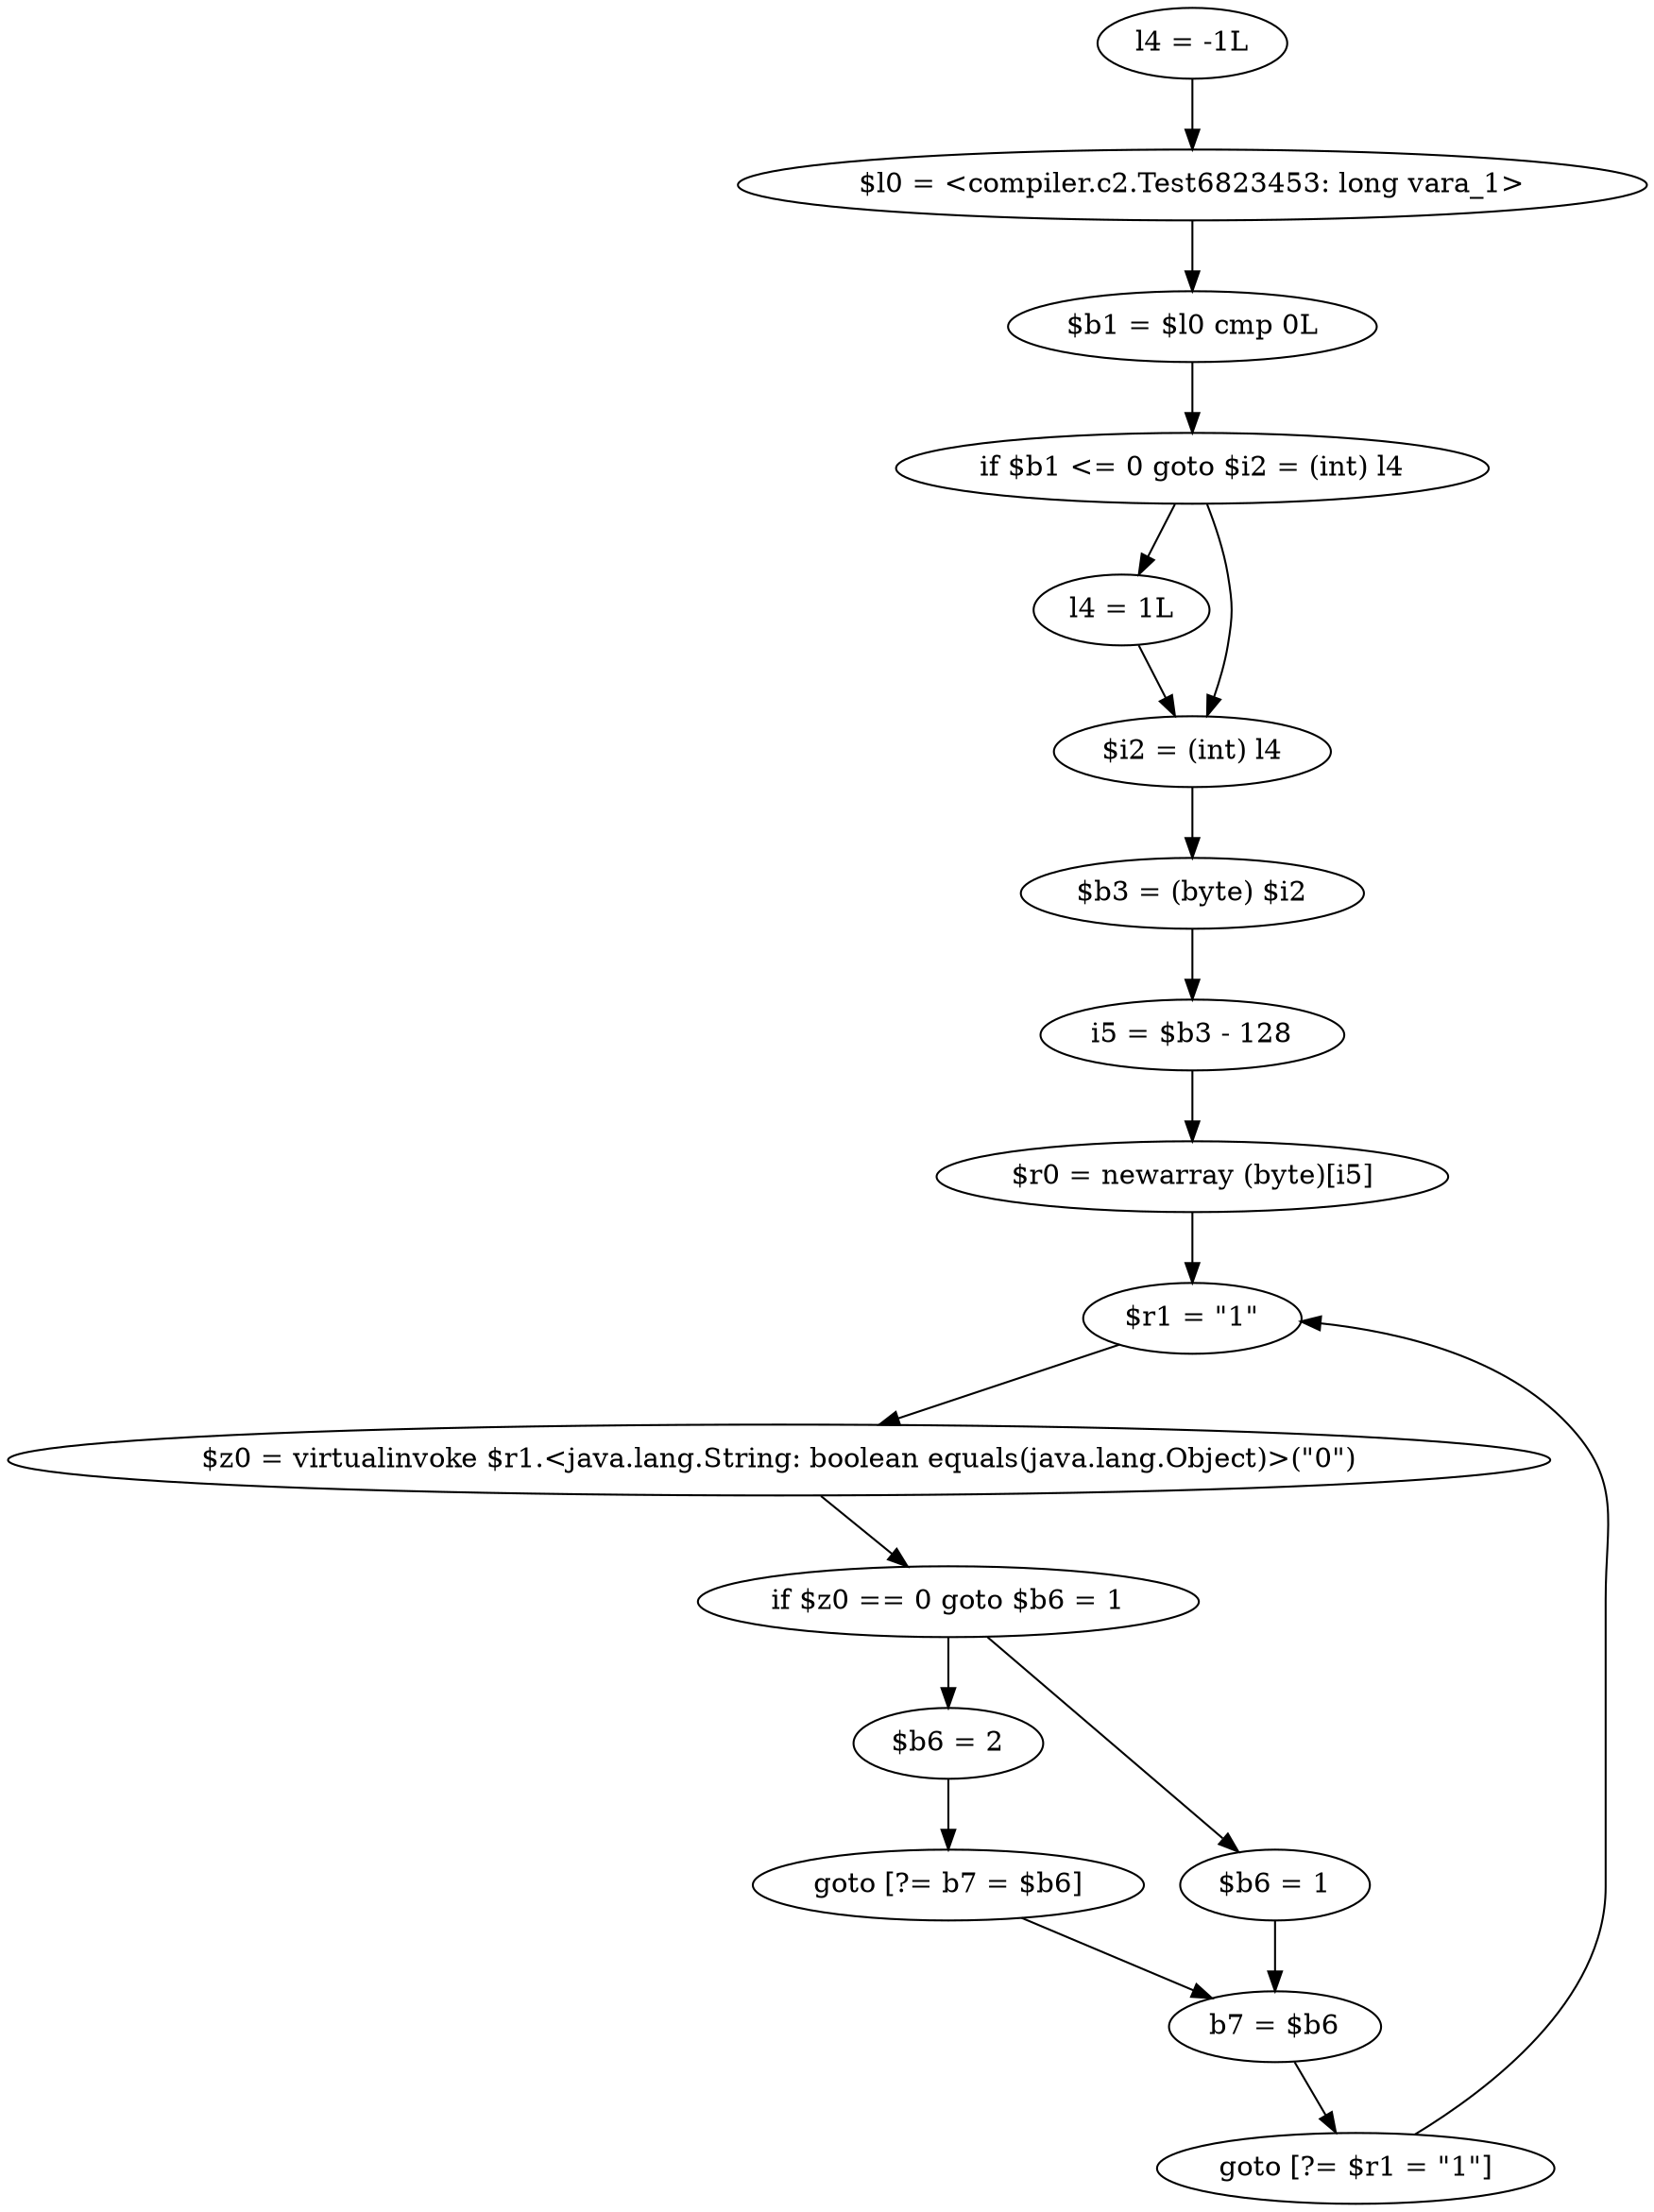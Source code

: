 digraph "unitGraph" {
    "l4 = -1L"
    "$l0 = <compiler.c2.Test6823453: long vara_1>"
    "$b1 = $l0 cmp 0L"
    "if $b1 <= 0 goto $i2 = (int) l4"
    "l4 = 1L"
    "$i2 = (int) l4"
    "$b3 = (byte) $i2"
    "i5 = $b3 - 128"
    "$r0 = newarray (byte)[i5]"
    "$r1 = \"1\""
    "$z0 = virtualinvoke $r1.<java.lang.String: boolean equals(java.lang.Object)>(\"0\")"
    "if $z0 == 0 goto $b6 = 1"
    "$b6 = 2"
    "goto [?= b7 = $b6]"
    "$b6 = 1"
    "b7 = $b6"
    "goto [?= $r1 = \"1\"]"
    "l4 = -1L"->"$l0 = <compiler.c2.Test6823453: long vara_1>";
    "$l0 = <compiler.c2.Test6823453: long vara_1>"->"$b1 = $l0 cmp 0L";
    "$b1 = $l0 cmp 0L"->"if $b1 <= 0 goto $i2 = (int) l4";
    "if $b1 <= 0 goto $i2 = (int) l4"->"l4 = 1L";
    "if $b1 <= 0 goto $i2 = (int) l4"->"$i2 = (int) l4";
    "l4 = 1L"->"$i2 = (int) l4";
    "$i2 = (int) l4"->"$b3 = (byte) $i2";
    "$b3 = (byte) $i2"->"i5 = $b3 - 128";
    "i5 = $b3 - 128"->"$r0 = newarray (byte)[i5]";
    "$r0 = newarray (byte)[i5]"->"$r1 = \"1\"";
    "$r1 = \"1\""->"$z0 = virtualinvoke $r1.<java.lang.String: boolean equals(java.lang.Object)>(\"0\")";
    "$z0 = virtualinvoke $r1.<java.lang.String: boolean equals(java.lang.Object)>(\"0\")"->"if $z0 == 0 goto $b6 = 1";
    "if $z0 == 0 goto $b6 = 1"->"$b6 = 2";
    "if $z0 == 0 goto $b6 = 1"->"$b6 = 1";
    "$b6 = 2"->"goto [?= b7 = $b6]";
    "goto [?= b7 = $b6]"->"b7 = $b6";
    "$b6 = 1"->"b7 = $b6";
    "b7 = $b6"->"goto [?= $r1 = \"1\"]";
    "goto [?= $r1 = \"1\"]"->"$r1 = \"1\"";
}

